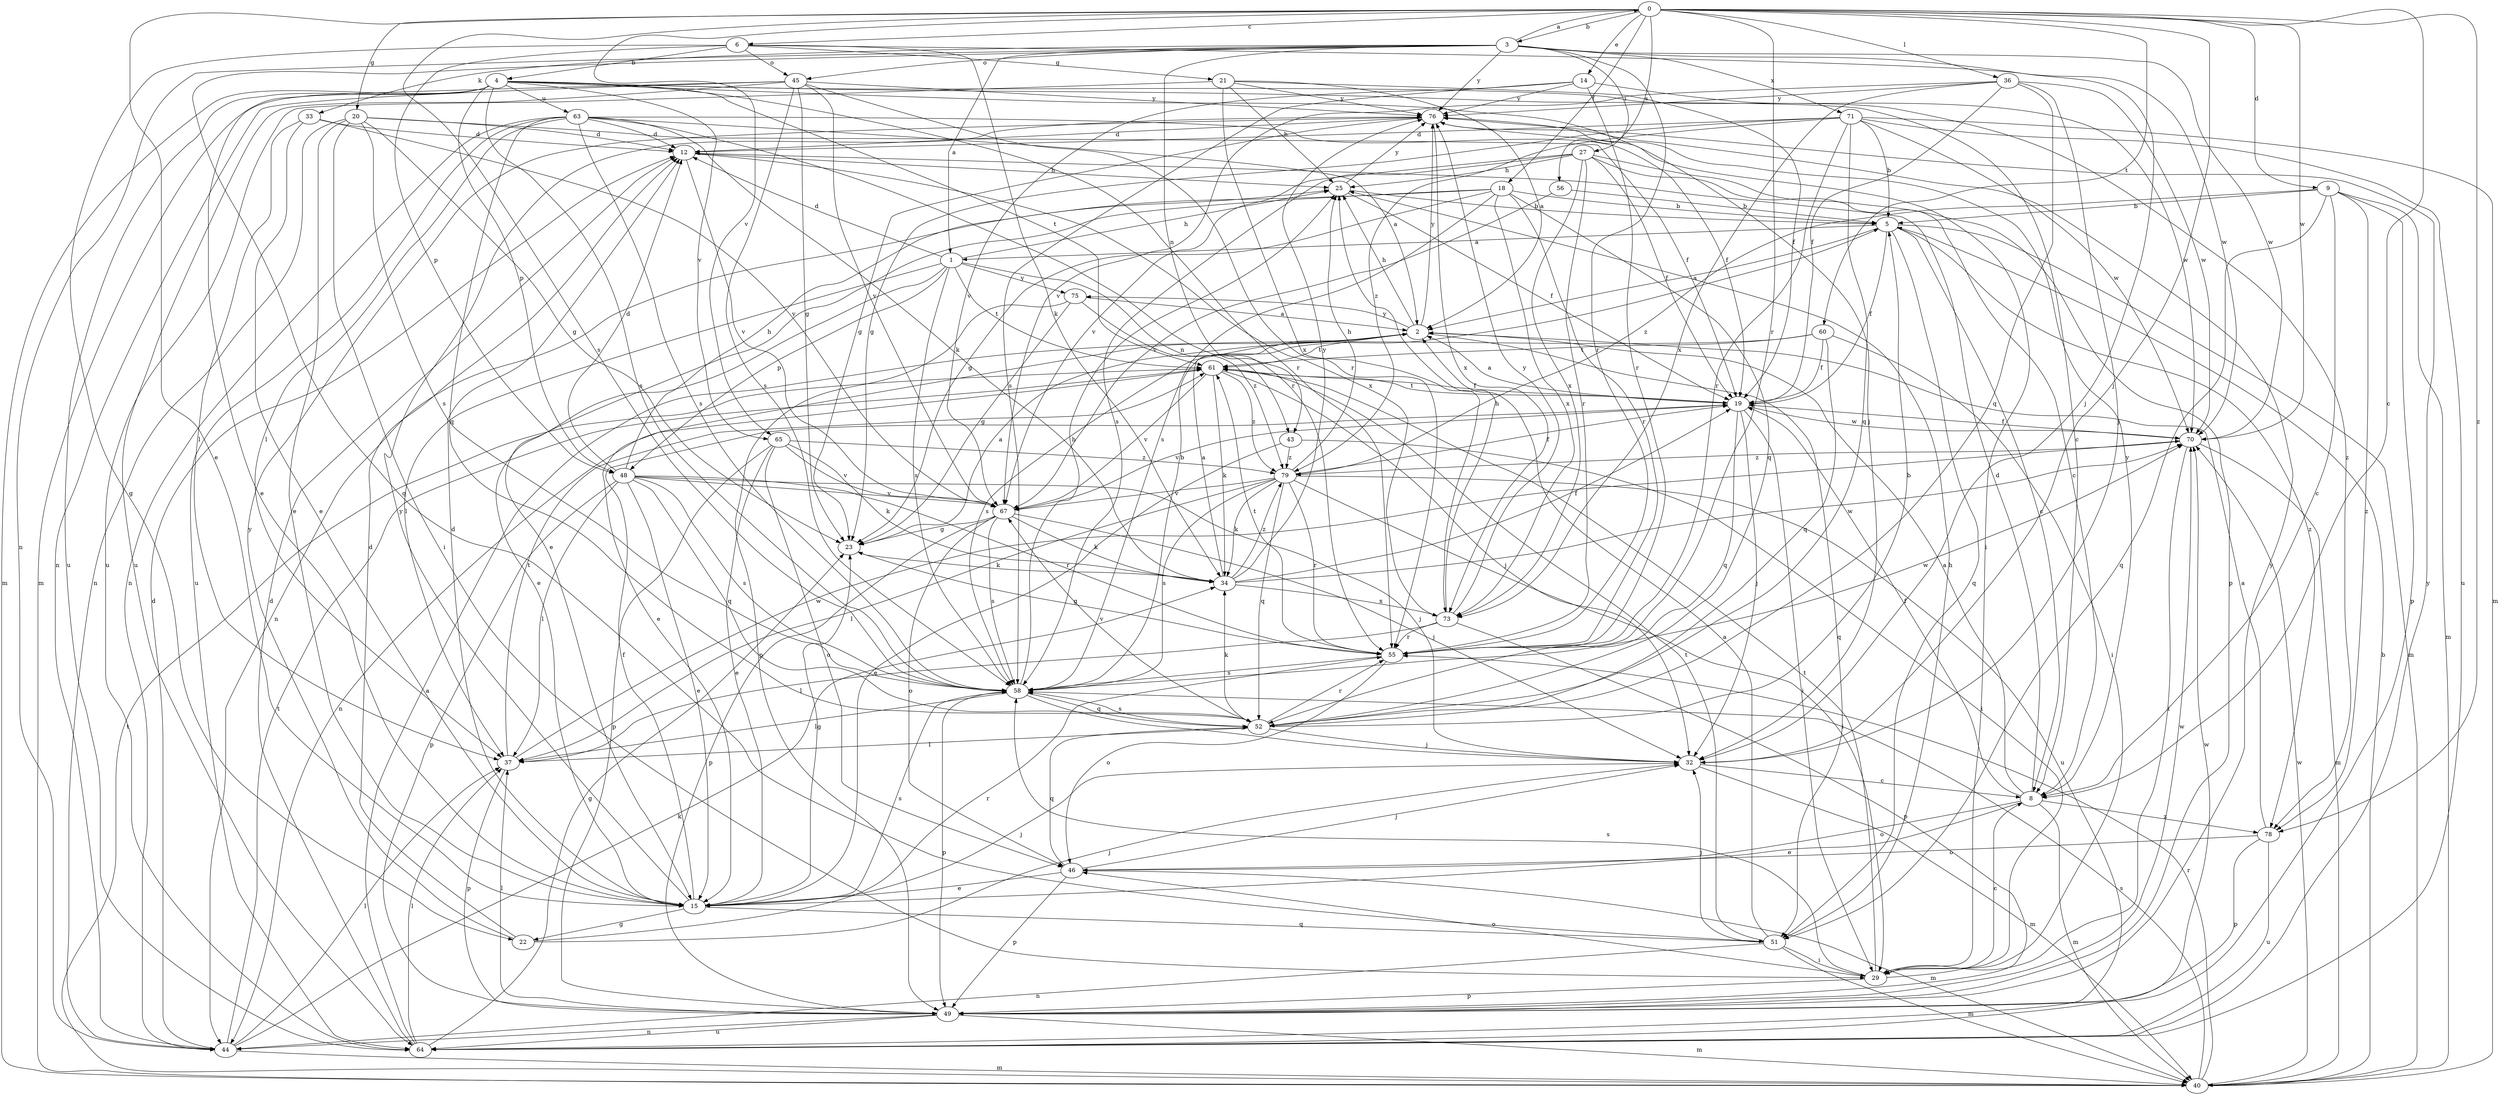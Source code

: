 strict digraph  {
0;
1;
2;
3;
4;
5;
6;
8;
9;
12;
14;
15;
18;
19;
20;
21;
22;
23;
25;
27;
29;
32;
33;
34;
36;
37;
40;
43;
44;
45;
46;
48;
49;
51;
52;
55;
56;
58;
60;
61;
63;
64;
65;
67;
70;
71;
73;
75;
76;
78;
79;
0 -> 3  [label=b];
0 -> 6  [label=c];
0 -> 8  [label=c];
0 -> 9  [label=d];
0 -> 14  [label=e];
0 -> 15  [label=e];
0 -> 18  [label=f];
0 -> 20  [label=g];
0 -> 32  [label=j];
0 -> 36  [label=l];
0 -> 55  [label=r];
0 -> 56  [label=s];
0 -> 58  [label=s];
0 -> 60  [label=t];
0 -> 65  [label=v];
0 -> 70  [label=w];
0 -> 78  [label=z];
1 -> 12  [label=d];
1 -> 15  [label=e];
1 -> 25  [label=h];
1 -> 37  [label=l];
1 -> 43  [label=n];
1 -> 48  [label=p];
1 -> 58  [label=s];
1 -> 61  [label=t];
1 -> 75  [label=y];
2 -> 25  [label=h];
2 -> 51  [label=q];
2 -> 58  [label=s];
2 -> 61  [label=t];
2 -> 75  [label=y];
2 -> 76  [label=y];
3 -> 0  [label=a];
3 -> 1  [label=a];
3 -> 27  [label=i];
3 -> 32  [label=j];
3 -> 33  [label=k];
3 -> 43  [label=n];
3 -> 44  [label=n];
3 -> 45  [label=o];
3 -> 51  [label=q];
3 -> 55  [label=r];
3 -> 70  [label=w];
3 -> 71  [label=x];
3 -> 76  [label=y];
4 -> 8  [label=c];
4 -> 15  [label=e];
4 -> 32  [label=j];
4 -> 40  [label=m];
4 -> 48  [label=p];
4 -> 55  [label=r];
4 -> 58  [label=s];
4 -> 61  [label=t];
4 -> 63  [label=u];
4 -> 64  [label=u];
4 -> 65  [label=v];
4 -> 78  [label=z];
5 -> 1  [label=a];
5 -> 2  [label=a];
5 -> 8  [label=c];
5 -> 19  [label=f];
5 -> 40  [label=m];
5 -> 51  [label=q];
5 -> 78  [label=z];
6 -> 4  [label=b];
6 -> 21  [label=g];
6 -> 22  [label=g];
6 -> 34  [label=k];
6 -> 45  [label=o];
6 -> 48  [label=p];
6 -> 70  [label=w];
8 -> 2  [label=a];
8 -> 12  [label=d];
8 -> 15  [label=e];
8 -> 19  [label=f];
8 -> 40  [label=m];
8 -> 46  [label=o];
8 -> 76  [label=y];
8 -> 78  [label=z];
9 -> 5  [label=b];
9 -> 8  [label=c];
9 -> 40  [label=m];
9 -> 49  [label=p];
9 -> 51  [label=q];
9 -> 78  [label=z];
9 -> 79  [label=z];
12 -> 25  [label=h];
12 -> 67  [label=v];
12 -> 73  [label=x];
14 -> 55  [label=r];
14 -> 58  [label=s];
14 -> 67  [label=v];
14 -> 70  [label=w];
14 -> 76  [label=y];
15 -> 12  [label=d];
15 -> 19  [label=f];
15 -> 22  [label=g];
15 -> 23  [label=g];
15 -> 32  [label=j];
15 -> 51  [label=q];
15 -> 58  [label=s];
15 -> 76  [label=y];
18 -> 5  [label=b];
18 -> 15  [label=e];
18 -> 23  [label=g];
18 -> 44  [label=n];
18 -> 52  [label=q];
18 -> 55  [label=r];
18 -> 58  [label=s];
18 -> 73  [label=x];
19 -> 2  [label=a];
19 -> 29  [label=i];
19 -> 32  [label=j];
19 -> 52  [label=q];
19 -> 61  [label=t];
19 -> 67  [label=v];
19 -> 70  [label=w];
20 -> 12  [label=d];
20 -> 15  [label=e];
20 -> 19  [label=f];
20 -> 23  [label=g];
20 -> 29  [label=i];
20 -> 44  [label=n];
20 -> 58  [label=s];
21 -> 2  [label=a];
21 -> 19  [label=f];
21 -> 25  [label=h];
21 -> 64  [label=u];
21 -> 73  [label=x];
21 -> 76  [label=y];
22 -> 12  [label=d];
22 -> 32  [label=j];
22 -> 55  [label=r];
22 -> 76  [label=y];
23 -> 2  [label=a];
23 -> 34  [label=k];
25 -> 5  [label=b];
25 -> 19  [label=f];
25 -> 76  [label=y];
27 -> 8  [label=c];
27 -> 19  [label=f];
27 -> 25  [label=h];
27 -> 49  [label=p];
27 -> 55  [label=r];
27 -> 58  [label=s];
27 -> 67  [label=v];
27 -> 73  [label=x];
29 -> 8  [label=c];
29 -> 46  [label=o];
29 -> 49  [label=p];
29 -> 58  [label=s];
29 -> 61  [label=t];
32 -> 8  [label=c];
32 -> 40  [label=m];
33 -> 12  [label=d];
33 -> 15  [label=e];
33 -> 37  [label=l];
33 -> 67  [label=v];
34 -> 2  [label=a];
34 -> 19  [label=f];
34 -> 70  [label=w];
34 -> 73  [label=x];
34 -> 76  [label=y];
34 -> 79  [label=z];
36 -> 19  [label=f];
36 -> 32  [label=j];
36 -> 52  [label=q];
36 -> 67  [label=v];
36 -> 70  [label=w];
36 -> 73  [label=x];
36 -> 76  [label=y];
37 -> 49  [label=p];
37 -> 61  [label=t];
37 -> 70  [label=w];
40 -> 5  [label=b];
40 -> 55  [label=r];
40 -> 58  [label=s];
40 -> 61  [label=t];
40 -> 70  [label=w];
43 -> 15  [label=e];
43 -> 29  [label=i];
43 -> 79  [label=z];
44 -> 12  [label=d];
44 -> 34  [label=k];
44 -> 37  [label=l];
44 -> 40  [label=m];
44 -> 61  [label=t];
45 -> 23  [label=g];
45 -> 40  [label=m];
45 -> 44  [label=n];
45 -> 55  [label=r];
45 -> 58  [label=s];
45 -> 64  [label=u];
45 -> 67  [label=v];
45 -> 76  [label=y];
46 -> 15  [label=e];
46 -> 32  [label=j];
46 -> 40  [label=m];
46 -> 49  [label=p];
46 -> 52  [label=q];
48 -> 12  [label=d];
48 -> 15  [label=e];
48 -> 25  [label=h];
48 -> 32  [label=j];
48 -> 37  [label=l];
48 -> 49  [label=p];
48 -> 52  [label=q];
48 -> 55  [label=r];
48 -> 58  [label=s];
48 -> 67  [label=v];
49 -> 37  [label=l];
49 -> 40  [label=m];
49 -> 44  [label=n];
49 -> 64  [label=u];
49 -> 70  [label=w];
49 -> 76  [label=y];
51 -> 2  [label=a];
51 -> 25  [label=h];
51 -> 29  [label=i];
51 -> 32  [label=j];
51 -> 40  [label=m];
51 -> 44  [label=n];
51 -> 61  [label=t];
52 -> 5  [label=b];
52 -> 32  [label=j];
52 -> 34  [label=k];
52 -> 37  [label=l];
52 -> 55  [label=r];
52 -> 58  [label=s];
52 -> 67  [label=v];
55 -> 23  [label=g];
55 -> 46  [label=o];
55 -> 58  [label=s];
55 -> 61  [label=t];
56 -> 5  [label=b];
56 -> 67  [label=v];
58 -> 5  [label=b];
58 -> 25  [label=h];
58 -> 32  [label=j];
58 -> 37  [label=l];
58 -> 49  [label=p];
58 -> 52  [label=q];
58 -> 70  [label=w];
60 -> 15  [label=e];
60 -> 19  [label=f];
60 -> 29  [label=i];
60 -> 52  [label=q];
60 -> 61  [label=t];
61 -> 19  [label=f];
61 -> 32  [label=j];
61 -> 34  [label=k];
61 -> 44  [label=n];
61 -> 67  [label=v];
61 -> 79  [label=z];
63 -> 2  [label=a];
63 -> 12  [label=d];
63 -> 19  [label=f];
63 -> 34  [label=k];
63 -> 37  [label=l];
63 -> 44  [label=n];
63 -> 52  [label=q];
63 -> 55  [label=r];
63 -> 58  [label=s];
63 -> 64  [label=u];
64 -> 2  [label=a];
64 -> 12  [label=d];
64 -> 23  [label=g];
64 -> 37  [label=l];
64 -> 70  [label=w];
64 -> 76  [label=y];
65 -> 15  [label=e];
65 -> 34  [label=k];
65 -> 46  [label=o];
65 -> 49  [label=p];
65 -> 67  [label=v];
65 -> 79  [label=z];
67 -> 23  [label=g];
67 -> 32  [label=j];
67 -> 34  [label=k];
67 -> 46  [label=o];
67 -> 49  [label=p];
67 -> 58  [label=s];
70 -> 19  [label=f];
70 -> 29  [label=i];
70 -> 40  [label=m];
70 -> 79  [label=z];
71 -> 5  [label=b];
71 -> 12  [label=d];
71 -> 23  [label=g];
71 -> 40  [label=m];
71 -> 52  [label=q];
71 -> 55  [label=r];
71 -> 64  [label=u];
71 -> 70  [label=w];
71 -> 79  [label=z];
73 -> 25  [label=h];
73 -> 37  [label=l];
73 -> 49  [label=p];
73 -> 55  [label=r];
73 -> 76  [label=y];
75 -> 2  [label=a];
75 -> 23  [label=g];
75 -> 49  [label=p];
75 -> 79  [label=z];
76 -> 12  [label=d];
76 -> 23  [label=g];
76 -> 29  [label=i];
76 -> 73  [label=x];
78 -> 2  [label=a];
78 -> 46  [label=o];
78 -> 49  [label=p];
78 -> 64  [label=u];
79 -> 19  [label=f];
79 -> 25  [label=h];
79 -> 29  [label=i];
79 -> 34  [label=k];
79 -> 37  [label=l];
79 -> 52  [label=q];
79 -> 55  [label=r];
79 -> 58  [label=s];
79 -> 64  [label=u];
79 -> 67  [label=v];
}
